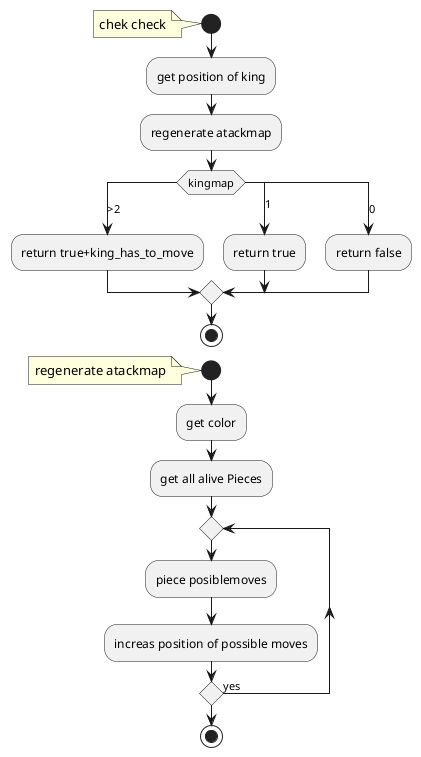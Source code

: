 @startuml king check in board

start
note
chek check
end note
:get position of king;
:regenerate atackmap;
switch (kingmap)
case(>2)
    :return true+king_has_to_move;
case(1)
    :return true;
case(0)
    :return false;
endswitch
stop


start
note
    regenerate atackmap
end note
:get color;
:get all alive Pieces;
repeat
    :piece posiblemoves;
    :increas position of possible moves;
repeat while () is (yes)


stop
@enduml